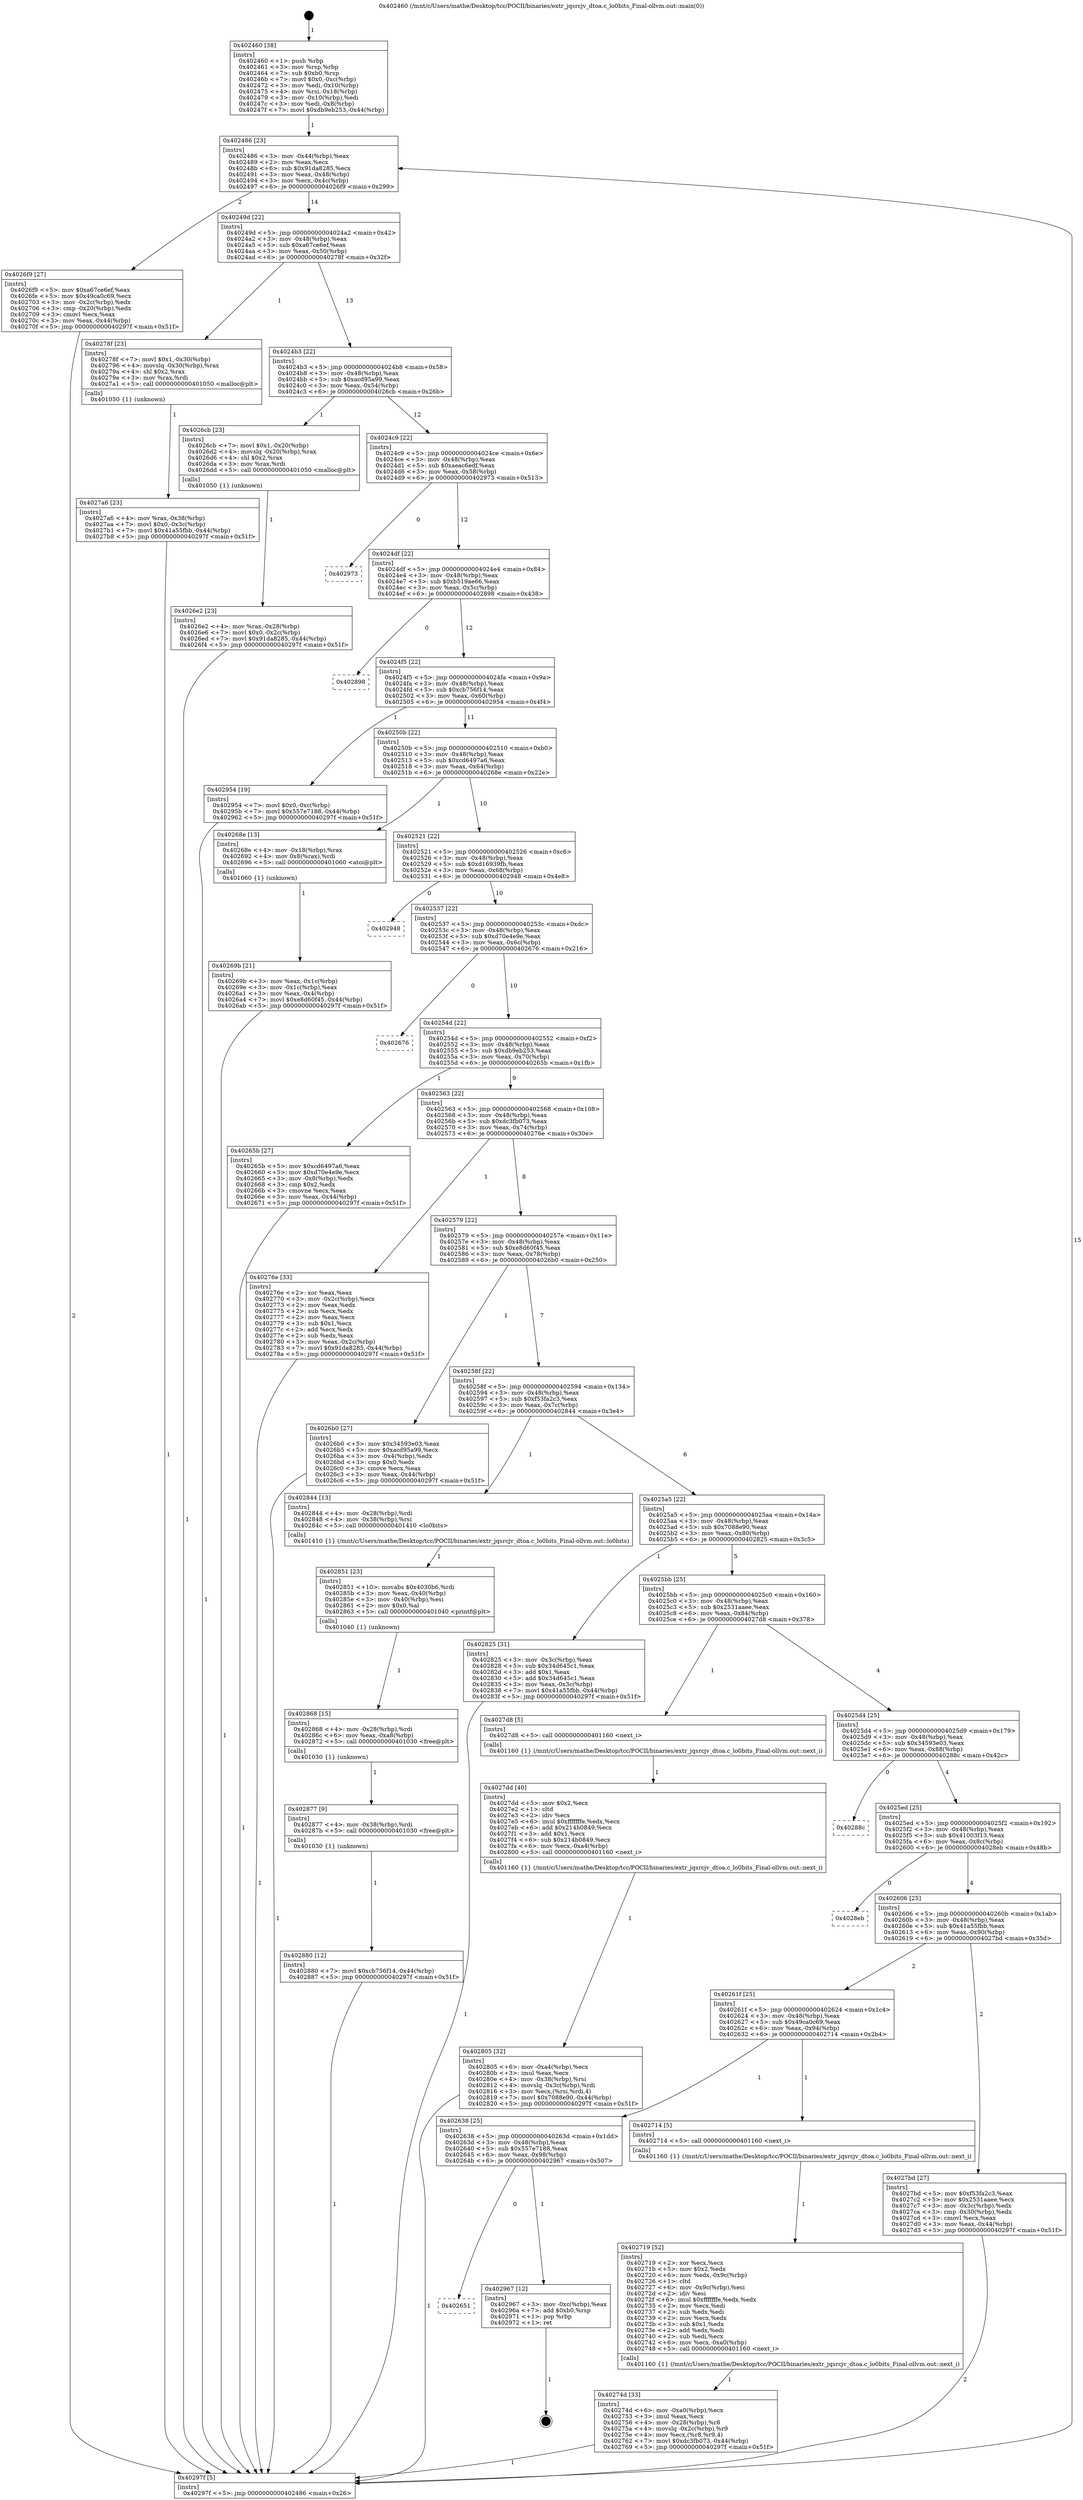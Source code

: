 digraph "0x402460" {
  label = "0x402460 (/mnt/c/Users/mathe/Desktop/tcc/POCII/binaries/extr_jqsrcjv_dtoa.c_lo0bits_Final-ollvm.out::main(0))"
  labelloc = "t"
  node[shape=record]

  Entry [label="",width=0.3,height=0.3,shape=circle,fillcolor=black,style=filled]
  "0x402486" [label="{
     0x402486 [23]\l
     | [instrs]\l
     &nbsp;&nbsp;0x402486 \<+3\>: mov -0x44(%rbp),%eax\l
     &nbsp;&nbsp;0x402489 \<+2\>: mov %eax,%ecx\l
     &nbsp;&nbsp;0x40248b \<+6\>: sub $0x91da8285,%ecx\l
     &nbsp;&nbsp;0x402491 \<+3\>: mov %eax,-0x48(%rbp)\l
     &nbsp;&nbsp;0x402494 \<+3\>: mov %ecx,-0x4c(%rbp)\l
     &nbsp;&nbsp;0x402497 \<+6\>: je 00000000004026f9 \<main+0x299\>\l
  }"]
  "0x4026f9" [label="{
     0x4026f9 [27]\l
     | [instrs]\l
     &nbsp;&nbsp;0x4026f9 \<+5\>: mov $0xa67ce6ef,%eax\l
     &nbsp;&nbsp;0x4026fe \<+5\>: mov $0x49ca0c69,%ecx\l
     &nbsp;&nbsp;0x402703 \<+3\>: mov -0x2c(%rbp),%edx\l
     &nbsp;&nbsp;0x402706 \<+3\>: cmp -0x20(%rbp),%edx\l
     &nbsp;&nbsp;0x402709 \<+3\>: cmovl %ecx,%eax\l
     &nbsp;&nbsp;0x40270c \<+3\>: mov %eax,-0x44(%rbp)\l
     &nbsp;&nbsp;0x40270f \<+5\>: jmp 000000000040297f \<main+0x51f\>\l
  }"]
  "0x40249d" [label="{
     0x40249d [22]\l
     | [instrs]\l
     &nbsp;&nbsp;0x40249d \<+5\>: jmp 00000000004024a2 \<main+0x42\>\l
     &nbsp;&nbsp;0x4024a2 \<+3\>: mov -0x48(%rbp),%eax\l
     &nbsp;&nbsp;0x4024a5 \<+5\>: sub $0xa67ce6ef,%eax\l
     &nbsp;&nbsp;0x4024aa \<+3\>: mov %eax,-0x50(%rbp)\l
     &nbsp;&nbsp;0x4024ad \<+6\>: je 000000000040278f \<main+0x32f\>\l
  }"]
  Exit [label="",width=0.3,height=0.3,shape=circle,fillcolor=black,style=filled,peripheries=2]
  "0x40278f" [label="{
     0x40278f [23]\l
     | [instrs]\l
     &nbsp;&nbsp;0x40278f \<+7\>: movl $0x1,-0x30(%rbp)\l
     &nbsp;&nbsp;0x402796 \<+4\>: movslq -0x30(%rbp),%rax\l
     &nbsp;&nbsp;0x40279a \<+4\>: shl $0x2,%rax\l
     &nbsp;&nbsp;0x40279e \<+3\>: mov %rax,%rdi\l
     &nbsp;&nbsp;0x4027a1 \<+5\>: call 0000000000401050 \<malloc@plt\>\l
     | [calls]\l
     &nbsp;&nbsp;0x401050 \{1\} (unknown)\l
  }"]
  "0x4024b3" [label="{
     0x4024b3 [22]\l
     | [instrs]\l
     &nbsp;&nbsp;0x4024b3 \<+5\>: jmp 00000000004024b8 \<main+0x58\>\l
     &nbsp;&nbsp;0x4024b8 \<+3\>: mov -0x48(%rbp),%eax\l
     &nbsp;&nbsp;0x4024bb \<+5\>: sub $0xacd95a99,%eax\l
     &nbsp;&nbsp;0x4024c0 \<+3\>: mov %eax,-0x54(%rbp)\l
     &nbsp;&nbsp;0x4024c3 \<+6\>: je 00000000004026cb \<main+0x26b\>\l
  }"]
  "0x402651" [label="{
     0x402651\l
  }", style=dashed]
  "0x4026cb" [label="{
     0x4026cb [23]\l
     | [instrs]\l
     &nbsp;&nbsp;0x4026cb \<+7\>: movl $0x1,-0x20(%rbp)\l
     &nbsp;&nbsp;0x4026d2 \<+4\>: movslq -0x20(%rbp),%rax\l
     &nbsp;&nbsp;0x4026d6 \<+4\>: shl $0x2,%rax\l
     &nbsp;&nbsp;0x4026da \<+3\>: mov %rax,%rdi\l
     &nbsp;&nbsp;0x4026dd \<+5\>: call 0000000000401050 \<malloc@plt\>\l
     | [calls]\l
     &nbsp;&nbsp;0x401050 \{1\} (unknown)\l
  }"]
  "0x4024c9" [label="{
     0x4024c9 [22]\l
     | [instrs]\l
     &nbsp;&nbsp;0x4024c9 \<+5\>: jmp 00000000004024ce \<main+0x6e\>\l
     &nbsp;&nbsp;0x4024ce \<+3\>: mov -0x48(%rbp),%eax\l
     &nbsp;&nbsp;0x4024d1 \<+5\>: sub $0xaeac6edf,%eax\l
     &nbsp;&nbsp;0x4024d6 \<+3\>: mov %eax,-0x58(%rbp)\l
     &nbsp;&nbsp;0x4024d9 \<+6\>: je 0000000000402973 \<main+0x513\>\l
  }"]
  "0x402967" [label="{
     0x402967 [12]\l
     | [instrs]\l
     &nbsp;&nbsp;0x402967 \<+3\>: mov -0xc(%rbp),%eax\l
     &nbsp;&nbsp;0x40296a \<+7\>: add $0xb0,%rsp\l
     &nbsp;&nbsp;0x402971 \<+1\>: pop %rbp\l
     &nbsp;&nbsp;0x402972 \<+1\>: ret\l
  }"]
  "0x402973" [label="{
     0x402973\l
  }", style=dashed]
  "0x4024df" [label="{
     0x4024df [22]\l
     | [instrs]\l
     &nbsp;&nbsp;0x4024df \<+5\>: jmp 00000000004024e4 \<main+0x84\>\l
     &nbsp;&nbsp;0x4024e4 \<+3\>: mov -0x48(%rbp),%eax\l
     &nbsp;&nbsp;0x4024e7 \<+5\>: sub $0xb519ae66,%eax\l
     &nbsp;&nbsp;0x4024ec \<+3\>: mov %eax,-0x5c(%rbp)\l
     &nbsp;&nbsp;0x4024ef \<+6\>: je 0000000000402898 \<main+0x438\>\l
  }"]
  "0x402880" [label="{
     0x402880 [12]\l
     | [instrs]\l
     &nbsp;&nbsp;0x402880 \<+7\>: movl $0xcb756f14,-0x44(%rbp)\l
     &nbsp;&nbsp;0x402887 \<+5\>: jmp 000000000040297f \<main+0x51f\>\l
  }"]
  "0x402898" [label="{
     0x402898\l
  }", style=dashed]
  "0x4024f5" [label="{
     0x4024f5 [22]\l
     | [instrs]\l
     &nbsp;&nbsp;0x4024f5 \<+5\>: jmp 00000000004024fa \<main+0x9a\>\l
     &nbsp;&nbsp;0x4024fa \<+3\>: mov -0x48(%rbp),%eax\l
     &nbsp;&nbsp;0x4024fd \<+5\>: sub $0xcb756f14,%eax\l
     &nbsp;&nbsp;0x402502 \<+3\>: mov %eax,-0x60(%rbp)\l
     &nbsp;&nbsp;0x402505 \<+6\>: je 0000000000402954 \<main+0x4f4\>\l
  }"]
  "0x402877" [label="{
     0x402877 [9]\l
     | [instrs]\l
     &nbsp;&nbsp;0x402877 \<+4\>: mov -0x38(%rbp),%rdi\l
     &nbsp;&nbsp;0x40287b \<+5\>: call 0000000000401030 \<free@plt\>\l
     | [calls]\l
     &nbsp;&nbsp;0x401030 \{1\} (unknown)\l
  }"]
  "0x402954" [label="{
     0x402954 [19]\l
     | [instrs]\l
     &nbsp;&nbsp;0x402954 \<+7\>: movl $0x0,-0xc(%rbp)\l
     &nbsp;&nbsp;0x40295b \<+7\>: movl $0x557e7188,-0x44(%rbp)\l
     &nbsp;&nbsp;0x402962 \<+5\>: jmp 000000000040297f \<main+0x51f\>\l
  }"]
  "0x40250b" [label="{
     0x40250b [22]\l
     | [instrs]\l
     &nbsp;&nbsp;0x40250b \<+5\>: jmp 0000000000402510 \<main+0xb0\>\l
     &nbsp;&nbsp;0x402510 \<+3\>: mov -0x48(%rbp),%eax\l
     &nbsp;&nbsp;0x402513 \<+5\>: sub $0xcd6497a6,%eax\l
     &nbsp;&nbsp;0x402518 \<+3\>: mov %eax,-0x64(%rbp)\l
     &nbsp;&nbsp;0x40251b \<+6\>: je 000000000040268e \<main+0x22e\>\l
  }"]
  "0x402868" [label="{
     0x402868 [15]\l
     | [instrs]\l
     &nbsp;&nbsp;0x402868 \<+4\>: mov -0x28(%rbp),%rdi\l
     &nbsp;&nbsp;0x40286c \<+6\>: mov %eax,-0xa8(%rbp)\l
     &nbsp;&nbsp;0x402872 \<+5\>: call 0000000000401030 \<free@plt\>\l
     | [calls]\l
     &nbsp;&nbsp;0x401030 \{1\} (unknown)\l
  }"]
  "0x40268e" [label="{
     0x40268e [13]\l
     | [instrs]\l
     &nbsp;&nbsp;0x40268e \<+4\>: mov -0x18(%rbp),%rax\l
     &nbsp;&nbsp;0x402692 \<+4\>: mov 0x8(%rax),%rdi\l
     &nbsp;&nbsp;0x402696 \<+5\>: call 0000000000401060 \<atoi@plt\>\l
     | [calls]\l
     &nbsp;&nbsp;0x401060 \{1\} (unknown)\l
  }"]
  "0x402521" [label="{
     0x402521 [22]\l
     | [instrs]\l
     &nbsp;&nbsp;0x402521 \<+5\>: jmp 0000000000402526 \<main+0xc6\>\l
     &nbsp;&nbsp;0x402526 \<+3\>: mov -0x48(%rbp),%eax\l
     &nbsp;&nbsp;0x402529 \<+5\>: sub $0xd16939fb,%eax\l
     &nbsp;&nbsp;0x40252e \<+3\>: mov %eax,-0x68(%rbp)\l
     &nbsp;&nbsp;0x402531 \<+6\>: je 0000000000402948 \<main+0x4e8\>\l
  }"]
  "0x402851" [label="{
     0x402851 [23]\l
     | [instrs]\l
     &nbsp;&nbsp;0x402851 \<+10\>: movabs $0x4030b6,%rdi\l
     &nbsp;&nbsp;0x40285b \<+3\>: mov %eax,-0x40(%rbp)\l
     &nbsp;&nbsp;0x40285e \<+3\>: mov -0x40(%rbp),%esi\l
     &nbsp;&nbsp;0x402861 \<+2\>: mov $0x0,%al\l
     &nbsp;&nbsp;0x402863 \<+5\>: call 0000000000401040 \<printf@plt\>\l
     | [calls]\l
     &nbsp;&nbsp;0x401040 \{1\} (unknown)\l
  }"]
  "0x402948" [label="{
     0x402948\l
  }", style=dashed]
  "0x402537" [label="{
     0x402537 [22]\l
     | [instrs]\l
     &nbsp;&nbsp;0x402537 \<+5\>: jmp 000000000040253c \<main+0xdc\>\l
     &nbsp;&nbsp;0x40253c \<+3\>: mov -0x48(%rbp),%eax\l
     &nbsp;&nbsp;0x40253f \<+5\>: sub $0xd70e4e9e,%eax\l
     &nbsp;&nbsp;0x402544 \<+3\>: mov %eax,-0x6c(%rbp)\l
     &nbsp;&nbsp;0x402547 \<+6\>: je 0000000000402676 \<main+0x216\>\l
  }"]
  "0x402805" [label="{
     0x402805 [32]\l
     | [instrs]\l
     &nbsp;&nbsp;0x402805 \<+6\>: mov -0xa4(%rbp),%ecx\l
     &nbsp;&nbsp;0x40280b \<+3\>: imul %eax,%ecx\l
     &nbsp;&nbsp;0x40280e \<+4\>: mov -0x38(%rbp),%rsi\l
     &nbsp;&nbsp;0x402812 \<+4\>: movslq -0x3c(%rbp),%rdi\l
     &nbsp;&nbsp;0x402816 \<+3\>: mov %ecx,(%rsi,%rdi,4)\l
     &nbsp;&nbsp;0x402819 \<+7\>: movl $0x7088e90,-0x44(%rbp)\l
     &nbsp;&nbsp;0x402820 \<+5\>: jmp 000000000040297f \<main+0x51f\>\l
  }"]
  "0x402676" [label="{
     0x402676\l
  }", style=dashed]
  "0x40254d" [label="{
     0x40254d [22]\l
     | [instrs]\l
     &nbsp;&nbsp;0x40254d \<+5\>: jmp 0000000000402552 \<main+0xf2\>\l
     &nbsp;&nbsp;0x402552 \<+3\>: mov -0x48(%rbp),%eax\l
     &nbsp;&nbsp;0x402555 \<+5\>: sub $0xdb9eb253,%eax\l
     &nbsp;&nbsp;0x40255a \<+3\>: mov %eax,-0x70(%rbp)\l
     &nbsp;&nbsp;0x40255d \<+6\>: je 000000000040265b \<main+0x1fb\>\l
  }"]
  "0x4027dd" [label="{
     0x4027dd [40]\l
     | [instrs]\l
     &nbsp;&nbsp;0x4027dd \<+5\>: mov $0x2,%ecx\l
     &nbsp;&nbsp;0x4027e2 \<+1\>: cltd\l
     &nbsp;&nbsp;0x4027e3 \<+2\>: idiv %ecx\l
     &nbsp;&nbsp;0x4027e5 \<+6\>: imul $0xfffffffe,%edx,%ecx\l
     &nbsp;&nbsp;0x4027eb \<+6\>: add $0x214b0849,%ecx\l
     &nbsp;&nbsp;0x4027f1 \<+3\>: add $0x1,%ecx\l
     &nbsp;&nbsp;0x4027f4 \<+6\>: sub $0x214b0849,%ecx\l
     &nbsp;&nbsp;0x4027fa \<+6\>: mov %ecx,-0xa4(%rbp)\l
     &nbsp;&nbsp;0x402800 \<+5\>: call 0000000000401160 \<next_i\>\l
     | [calls]\l
     &nbsp;&nbsp;0x401160 \{1\} (/mnt/c/Users/mathe/Desktop/tcc/POCII/binaries/extr_jqsrcjv_dtoa.c_lo0bits_Final-ollvm.out::next_i)\l
  }"]
  "0x40265b" [label="{
     0x40265b [27]\l
     | [instrs]\l
     &nbsp;&nbsp;0x40265b \<+5\>: mov $0xcd6497a6,%eax\l
     &nbsp;&nbsp;0x402660 \<+5\>: mov $0xd70e4e9e,%ecx\l
     &nbsp;&nbsp;0x402665 \<+3\>: mov -0x8(%rbp),%edx\l
     &nbsp;&nbsp;0x402668 \<+3\>: cmp $0x2,%edx\l
     &nbsp;&nbsp;0x40266b \<+3\>: cmovne %ecx,%eax\l
     &nbsp;&nbsp;0x40266e \<+3\>: mov %eax,-0x44(%rbp)\l
     &nbsp;&nbsp;0x402671 \<+5\>: jmp 000000000040297f \<main+0x51f\>\l
  }"]
  "0x402563" [label="{
     0x402563 [22]\l
     | [instrs]\l
     &nbsp;&nbsp;0x402563 \<+5\>: jmp 0000000000402568 \<main+0x108\>\l
     &nbsp;&nbsp;0x402568 \<+3\>: mov -0x48(%rbp),%eax\l
     &nbsp;&nbsp;0x40256b \<+5\>: sub $0xdc3fb073,%eax\l
     &nbsp;&nbsp;0x402570 \<+3\>: mov %eax,-0x74(%rbp)\l
     &nbsp;&nbsp;0x402573 \<+6\>: je 000000000040276e \<main+0x30e\>\l
  }"]
  "0x40297f" [label="{
     0x40297f [5]\l
     | [instrs]\l
     &nbsp;&nbsp;0x40297f \<+5\>: jmp 0000000000402486 \<main+0x26\>\l
  }"]
  "0x402460" [label="{
     0x402460 [38]\l
     | [instrs]\l
     &nbsp;&nbsp;0x402460 \<+1\>: push %rbp\l
     &nbsp;&nbsp;0x402461 \<+3\>: mov %rsp,%rbp\l
     &nbsp;&nbsp;0x402464 \<+7\>: sub $0xb0,%rsp\l
     &nbsp;&nbsp;0x40246b \<+7\>: movl $0x0,-0xc(%rbp)\l
     &nbsp;&nbsp;0x402472 \<+3\>: mov %edi,-0x10(%rbp)\l
     &nbsp;&nbsp;0x402475 \<+4\>: mov %rsi,-0x18(%rbp)\l
     &nbsp;&nbsp;0x402479 \<+3\>: mov -0x10(%rbp),%edi\l
     &nbsp;&nbsp;0x40247c \<+3\>: mov %edi,-0x8(%rbp)\l
     &nbsp;&nbsp;0x40247f \<+7\>: movl $0xdb9eb253,-0x44(%rbp)\l
  }"]
  "0x40269b" [label="{
     0x40269b [21]\l
     | [instrs]\l
     &nbsp;&nbsp;0x40269b \<+3\>: mov %eax,-0x1c(%rbp)\l
     &nbsp;&nbsp;0x40269e \<+3\>: mov -0x1c(%rbp),%eax\l
     &nbsp;&nbsp;0x4026a1 \<+3\>: mov %eax,-0x4(%rbp)\l
     &nbsp;&nbsp;0x4026a4 \<+7\>: movl $0xe8d60f45,-0x44(%rbp)\l
     &nbsp;&nbsp;0x4026ab \<+5\>: jmp 000000000040297f \<main+0x51f\>\l
  }"]
  "0x4027a6" [label="{
     0x4027a6 [23]\l
     | [instrs]\l
     &nbsp;&nbsp;0x4027a6 \<+4\>: mov %rax,-0x38(%rbp)\l
     &nbsp;&nbsp;0x4027aa \<+7\>: movl $0x0,-0x3c(%rbp)\l
     &nbsp;&nbsp;0x4027b1 \<+7\>: movl $0x41a55fbb,-0x44(%rbp)\l
     &nbsp;&nbsp;0x4027b8 \<+5\>: jmp 000000000040297f \<main+0x51f\>\l
  }"]
  "0x40276e" [label="{
     0x40276e [33]\l
     | [instrs]\l
     &nbsp;&nbsp;0x40276e \<+2\>: xor %eax,%eax\l
     &nbsp;&nbsp;0x402770 \<+3\>: mov -0x2c(%rbp),%ecx\l
     &nbsp;&nbsp;0x402773 \<+2\>: mov %eax,%edx\l
     &nbsp;&nbsp;0x402775 \<+2\>: sub %ecx,%edx\l
     &nbsp;&nbsp;0x402777 \<+2\>: mov %eax,%ecx\l
     &nbsp;&nbsp;0x402779 \<+3\>: sub $0x1,%ecx\l
     &nbsp;&nbsp;0x40277c \<+2\>: add %ecx,%edx\l
     &nbsp;&nbsp;0x40277e \<+2\>: sub %edx,%eax\l
     &nbsp;&nbsp;0x402780 \<+3\>: mov %eax,-0x2c(%rbp)\l
     &nbsp;&nbsp;0x402783 \<+7\>: movl $0x91da8285,-0x44(%rbp)\l
     &nbsp;&nbsp;0x40278a \<+5\>: jmp 000000000040297f \<main+0x51f\>\l
  }"]
  "0x402579" [label="{
     0x402579 [22]\l
     | [instrs]\l
     &nbsp;&nbsp;0x402579 \<+5\>: jmp 000000000040257e \<main+0x11e\>\l
     &nbsp;&nbsp;0x40257e \<+3\>: mov -0x48(%rbp),%eax\l
     &nbsp;&nbsp;0x402581 \<+5\>: sub $0xe8d60f45,%eax\l
     &nbsp;&nbsp;0x402586 \<+3\>: mov %eax,-0x78(%rbp)\l
     &nbsp;&nbsp;0x402589 \<+6\>: je 00000000004026b0 \<main+0x250\>\l
  }"]
  "0x40274d" [label="{
     0x40274d [33]\l
     | [instrs]\l
     &nbsp;&nbsp;0x40274d \<+6\>: mov -0xa0(%rbp),%ecx\l
     &nbsp;&nbsp;0x402753 \<+3\>: imul %eax,%ecx\l
     &nbsp;&nbsp;0x402756 \<+4\>: mov -0x28(%rbp),%r8\l
     &nbsp;&nbsp;0x40275a \<+4\>: movslq -0x2c(%rbp),%r9\l
     &nbsp;&nbsp;0x40275e \<+4\>: mov %ecx,(%r8,%r9,4)\l
     &nbsp;&nbsp;0x402762 \<+7\>: movl $0xdc3fb073,-0x44(%rbp)\l
     &nbsp;&nbsp;0x402769 \<+5\>: jmp 000000000040297f \<main+0x51f\>\l
  }"]
  "0x4026b0" [label="{
     0x4026b0 [27]\l
     | [instrs]\l
     &nbsp;&nbsp;0x4026b0 \<+5\>: mov $0x34593e03,%eax\l
     &nbsp;&nbsp;0x4026b5 \<+5\>: mov $0xacd95a99,%ecx\l
     &nbsp;&nbsp;0x4026ba \<+3\>: mov -0x4(%rbp),%edx\l
     &nbsp;&nbsp;0x4026bd \<+3\>: cmp $0x0,%edx\l
     &nbsp;&nbsp;0x4026c0 \<+3\>: cmove %ecx,%eax\l
     &nbsp;&nbsp;0x4026c3 \<+3\>: mov %eax,-0x44(%rbp)\l
     &nbsp;&nbsp;0x4026c6 \<+5\>: jmp 000000000040297f \<main+0x51f\>\l
  }"]
  "0x40258f" [label="{
     0x40258f [22]\l
     | [instrs]\l
     &nbsp;&nbsp;0x40258f \<+5\>: jmp 0000000000402594 \<main+0x134\>\l
     &nbsp;&nbsp;0x402594 \<+3\>: mov -0x48(%rbp),%eax\l
     &nbsp;&nbsp;0x402597 \<+5\>: sub $0xf53fa2c3,%eax\l
     &nbsp;&nbsp;0x40259c \<+3\>: mov %eax,-0x7c(%rbp)\l
     &nbsp;&nbsp;0x40259f \<+6\>: je 0000000000402844 \<main+0x3e4\>\l
  }"]
  "0x4026e2" [label="{
     0x4026e2 [23]\l
     | [instrs]\l
     &nbsp;&nbsp;0x4026e2 \<+4\>: mov %rax,-0x28(%rbp)\l
     &nbsp;&nbsp;0x4026e6 \<+7\>: movl $0x0,-0x2c(%rbp)\l
     &nbsp;&nbsp;0x4026ed \<+7\>: movl $0x91da8285,-0x44(%rbp)\l
     &nbsp;&nbsp;0x4026f4 \<+5\>: jmp 000000000040297f \<main+0x51f\>\l
  }"]
  "0x402719" [label="{
     0x402719 [52]\l
     | [instrs]\l
     &nbsp;&nbsp;0x402719 \<+2\>: xor %ecx,%ecx\l
     &nbsp;&nbsp;0x40271b \<+5\>: mov $0x2,%edx\l
     &nbsp;&nbsp;0x402720 \<+6\>: mov %edx,-0x9c(%rbp)\l
     &nbsp;&nbsp;0x402726 \<+1\>: cltd\l
     &nbsp;&nbsp;0x402727 \<+6\>: mov -0x9c(%rbp),%esi\l
     &nbsp;&nbsp;0x40272d \<+2\>: idiv %esi\l
     &nbsp;&nbsp;0x40272f \<+6\>: imul $0xfffffffe,%edx,%edx\l
     &nbsp;&nbsp;0x402735 \<+2\>: mov %ecx,%edi\l
     &nbsp;&nbsp;0x402737 \<+2\>: sub %edx,%edi\l
     &nbsp;&nbsp;0x402739 \<+2\>: mov %ecx,%edx\l
     &nbsp;&nbsp;0x40273b \<+3\>: sub $0x1,%edx\l
     &nbsp;&nbsp;0x40273e \<+2\>: add %edx,%edi\l
     &nbsp;&nbsp;0x402740 \<+2\>: sub %edi,%ecx\l
     &nbsp;&nbsp;0x402742 \<+6\>: mov %ecx,-0xa0(%rbp)\l
     &nbsp;&nbsp;0x402748 \<+5\>: call 0000000000401160 \<next_i\>\l
     | [calls]\l
     &nbsp;&nbsp;0x401160 \{1\} (/mnt/c/Users/mathe/Desktop/tcc/POCII/binaries/extr_jqsrcjv_dtoa.c_lo0bits_Final-ollvm.out::next_i)\l
  }"]
  "0x402844" [label="{
     0x402844 [13]\l
     | [instrs]\l
     &nbsp;&nbsp;0x402844 \<+4\>: mov -0x28(%rbp),%rdi\l
     &nbsp;&nbsp;0x402848 \<+4\>: mov -0x38(%rbp),%rsi\l
     &nbsp;&nbsp;0x40284c \<+5\>: call 0000000000401410 \<lo0bits\>\l
     | [calls]\l
     &nbsp;&nbsp;0x401410 \{1\} (/mnt/c/Users/mathe/Desktop/tcc/POCII/binaries/extr_jqsrcjv_dtoa.c_lo0bits_Final-ollvm.out::lo0bits)\l
  }"]
  "0x4025a5" [label="{
     0x4025a5 [22]\l
     | [instrs]\l
     &nbsp;&nbsp;0x4025a5 \<+5\>: jmp 00000000004025aa \<main+0x14a\>\l
     &nbsp;&nbsp;0x4025aa \<+3\>: mov -0x48(%rbp),%eax\l
     &nbsp;&nbsp;0x4025ad \<+5\>: sub $0x7088e90,%eax\l
     &nbsp;&nbsp;0x4025b2 \<+3\>: mov %eax,-0x80(%rbp)\l
     &nbsp;&nbsp;0x4025b5 \<+6\>: je 0000000000402825 \<main+0x3c5\>\l
  }"]
  "0x402638" [label="{
     0x402638 [25]\l
     | [instrs]\l
     &nbsp;&nbsp;0x402638 \<+5\>: jmp 000000000040263d \<main+0x1dd\>\l
     &nbsp;&nbsp;0x40263d \<+3\>: mov -0x48(%rbp),%eax\l
     &nbsp;&nbsp;0x402640 \<+5\>: sub $0x557e7188,%eax\l
     &nbsp;&nbsp;0x402645 \<+6\>: mov %eax,-0x98(%rbp)\l
     &nbsp;&nbsp;0x40264b \<+6\>: je 0000000000402967 \<main+0x507\>\l
  }"]
  "0x402825" [label="{
     0x402825 [31]\l
     | [instrs]\l
     &nbsp;&nbsp;0x402825 \<+3\>: mov -0x3c(%rbp),%eax\l
     &nbsp;&nbsp;0x402828 \<+5\>: sub $0x34d645c1,%eax\l
     &nbsp;&nbsp;0x40282d \<+3\>: add $0x1,%eax\l
     &nbsp;&nbsp;0x402830 \<+5\>: add $0x34d645c1,%eax\l
     &nbsp;&nbsp;0x402835 \<+3\>: mov %eax,-0x3c(%rbp)\l
     &nbsp;&nbsp;0x402838 \<+7\>: movl $0x41a55fbb,-0x44(%rbp)\l
     &nbsp;&nbsp;0x40283f \<+5\>: jmp 000000000040297f \<main+0x51f\>\l
  }"]
  "0x4025bb" [label="{
     0x4025bb [25]\l
     | [instrs]\l
     &nbsp;&nbsp;0x4025bb \<+5\>: jmp 00000000004025c0 \<main+0x160\>\l
     &nbsp;&nbsp;0x4025c0 \<+3\>: mov -0x48(%rbp),%eax\l
     &nbsp;&nbsp;0x4025c3 \<+5\>: sub $0x2531aaee,%eax\l
     &nbsp;&nbsp;0x4025c8 \<+6\>: mov %eax,-0x84(%rbp)\l
     &nbsp;&nbsp;0x4025ce \<+6\>: je 00000000004027d8 \<main+0x378\>\l
  }"]
  "0x402714" [label="{
     0x402714 [5]\l
     | [instrs]\l
     &nbsp;&nbsp;0x402714 \<+5\>: call 0000000000401160 \<next_i\>\l
     | [calls]\l
     &nbsp;&nbsp;0x401160 \{1\} (/mnt/c/Users/mathe/Desktop/tcc/POCII/binaries/extr_jqsrcjv_dtoa.c_lo0bits_Final-ollvm.out::next_i)\l
  }"]
  "0x4027d8" [label="{
     0x4027d8 [5]\l
     | [instrs]\l
     &nbsp;&nbsp;0x4027d8 \<+5\>: call 0000000000401160 \<next_i\>\l
     | [calls]\l
     &nbsp;&nbsp;0x401160 \{1\} (/mnt/c/Users/mathe/Desktop/tcc/POCII/binaries/extr_jqsrcjv_dtoa.c_lo0bits_Final-ollvm.out::next_i)\l
  }"]
  "0x4025d4" [label="{
     0x4025d4 [25]\l
     | [instrs]\l
     &nbsp;&nbsp;0x4025d4 \<+5\>: jmp 00000000004025d9 \<main+0x179\>\l
     &nbsp;&nbsp;0x4025d9 \<+3\>: mov -0x48(%rbp),%eax\l
     &nbsp;&nbsp;0x4025dc \<+5\>: sub $0x34593e03,%eax\l
     &nbsp;&nbsp;0x4025e1 \<+6\>: mov %eax,-0x88(%rbp)\l
     &nbsp;&nbsp;0x4025e7 \<+6\>: je 000000000040288c \<main+0x42c\>\l
  }"]
  "0x40261f" [label="{
     0x40261f [25]\l
     | [instrs]\l
     &nbsp;&nbsp;0x40261f \<+5\>: jmp 0000000000402624 \<main+0x1c4\>\l
     &nbsp;&nbsp;0x402624 \<+3\>: mov -0x48(%rbp),%eax\l
     &nbsp;&nbsp;0x402627 \<+5\>: sub $0x49ca0c69,%eax\l
     &nbsp;&nbsp;0x40262c \<+6\>: mov %eax,-0x94(%rbp)\l
     &nbsp;&nbsp;0x402632 \<+6\>: je 0000000000402714 \<main+0x2b4\>\l
  }"]
  "0x40288c" [label="{
     0x40288c\l
  }", style=dashed]
  "0x4025ed" [label="{
     0x4025ed [25]\l
     | [instrs]\l
     &nbsp;&nbsp;0x4025ed \<+5\>: jmp 00000000004025f2 \<main+0x192\>\l
     &nbsp;&nbsp;0x4025f2 \<+3\>: mov -0x48(%rbp),%eax\l
     &nbsp;&nbsp;0x4025f5 \<+5\>: sub $0x41003f13,%eax\l
     &nbsp;&nbsp;0x4025fa \<+6\>: mov %eax,-0x8c(%rbp)\l
     &nbsp;&nbsp;0x402600 \<+6\>: je 00000000004028eb \<main+0x48b\>\l
  }"]
  "0x4027bd" [label="{
     0x4027bd [27]\l
     | [instrs]\l
     &nbsp;&nbsp;0x4027bd \<+5\>: mov $0xf53fa2c3,%eax\l
     &nbsp;&nbsp;0x4027c2 \<+5\>: mov $0x2531aaee,%ecx\l
     &nbsp;&nbsp;0x4027c7 \<+3\>: mov -0x3c(%rbp),%edx\l
     &nbsp;&nbsp;0x4027ca \<+3\>: cmp -0x30(%rbp),%edx\l
     &nbsp;&nbsp;0x4027cd \<+3\>: cmovl %ecx,%eax\l
     &nbsp;&nbsp;0x4027d0 \<+3\>: mov %eax,-0x44(%rbp)\l
     &nbsp;&nbsp;0x4027d3 \<+5\>: jmp 000000000040297f \<main+0x51f\>\l
  }"]
  "0x4028eb" [label="{
     0x4028eb\l
  }", style=dashed]
  "0x402606" [label="{
     0x402606 [25]\l
     | [instrs]\l
     &nbsp;&nbsp;0x402606 \<+5\>: jmp 000000000040260b \<main+0x1ab\>\l
     &nbsp;&nbsp;0x40260b \<+3\>: mov -0x48(%rbp),%eax\l
     &nbsp;&nbsp;0x40260e \<+5\>: sub $0x41a55fbb,%eax\l
     &nbsp;&nbsp;0x402613 \<+6\>: mov %eax,-0x90(%rbp)\l
     &nbsp;&nbsp;0x402619 \<+6\>: je 00000000004027bd \<main+0x35d\>\l
  }"]
  Entry -> "0x402460" [label=" 1"]
  "0x402486" -> "0x4026f9" [label=" 2"]
  "0x402486" -> "0x40249d" [label=" 14"]
  "0x402967" -> Exit [label=" 1"]
  "0x40249d" -> "0x40278f" [label=" 1"]
  "0x40249d" -> "0x4024b3" [label=" 13"]
  "0x402638" -> "0x402651" [label=" 0"]
  "0x4024b3" -> "0x4026cb" [label=" 1"]
  "0x4024b3" -> "0x4024c9" [label=" 12"]
  "0x402638" -> "0x402967" [label=" 1"]
  "0x4024c9" -> "0x402973" [label=" 0"]
  "0x4024c9" -> "0x4024df" [label=" 12"]
  "0x402954" -> "0x40297f" [label=" 1"]
  "0x4024df" -> "0x402898" [label=" 0"]
  "0x4024df" -> "0x4024f5" [label=" 12"]
  "0x402880" -> "0x40297f" [label=" 1"]
  "0x4024f5" -> "0x402954" [label=" 1"]
  "0x4024f5" -> "0x40250b" [label=" 11"]
  "0x402877" -> "0x402880" [label=" 1"]
  "0x40250b" -> "0x40268e" [label=" 1"]
  "0x40250b" -> "0x402521" [label=" 10"]
  "0x402868" -> "0x402877" [label=" 1"]
  "0x402521" -> "0x402948" [label=" 0"]
  "0x402521" -> "0x402537" [label=" 10"]
  "0x402851" -> "0x402868" [label=" 1"]
  "0x402537" -> "0x402676" [label=" 0"]
  "0x402537" -> "0x40254d" [label=" 10"]
  "0x402844" -> "0x402851" [label=" 1"]
  "0x40254d" -> "0x40265b" [label=" 1"]
  "0x40254d" -> "0x402563" [label=" 9"]
  "0x40265b" -> "0x40297f" [label=" 1"]
  "0x402460" -> "0x402486" [label=" 1"]
  "0x40297f" -> "0x402486" [label=" 15"]
  "0x40268e" -> "0x40269b" [label=" 1"]
  "0x40269b" -> "0x40297f" [label=" 1"]
  "0x402825" -> "0x40297f" [label=" 1"]
  "0x402563" -> "0x40276e" [label=" 1"]
  "0x402563" -> "0x402579" [label=" 8"]
  "0x402805" -> "0x40297f" [label=" 1"]
  "0x402579" -> "0x4026b0" [label=" 1"]
  "0x402579" -> "0x40258f" [label=" 7"]
  "0x4026b0" -> "0x40297f" [label=" 1"]
  "0x4026cb" -> "0x4026e2" [label=" 1"]
  "0x4026e2" -> "0x40297f" [label=" 1"]
  "0x4026f9" -> "0x40297f" [label=" 2"]
  "0x4027dd" -> "0x402805" [label=" 1"]
  "0x40258f" -> "0x402844" [label=" 1"]
  "0x40258f" -> "0x4025a5" [label=" 6"]
  "0x4027d8" -> "0x4027dd" [label=" 1"]
  "0x4025a5" -> "0x402825" [label=" 1"]
  "0x4025a5" -> "0x4025bb" [label=" 5"]
  "0x4027bd" -> "0x40297f" [label=" 2"]
  "0x4025bb" -> "0x4027d8" [label=" 1"]
  "0x4025bb" -> "0x4025d4" [label=" 4"]
  "0x4027a6" -> "0x40297f" [label=" 1"]
  "0x4025d4" -> "0x40288c" [label=" 0"]
  "0x4025d4" -> "0x4025ed" [label=" 4"]
  "0x40276e" -> "0x40297f" [label=" 1"]
  "0x4025ed" -> "0x4028eb" [label=" 0"]
  "0x4025ed" -> "0x402606" [label=" 4"]
  "0x40274d" -> "0x40297f" [label=" 1"]
  "0x402606" -> "0x4027bd" [label=" 2"]
  "0x402606" -> "0x40261f" [label=" 2"]
  "0x40278f" -> "0x4027a6" [label=" 1"]
  "0x40261f" -> "0x402714" [label=" 1"]
  "0x40261f" -> "0x402638" [label=" 1"]
  "0x402714" -> "0x402719" [label=" 1"]
  "0x402719" -> "0x40274d" [label=" 1"]
}
